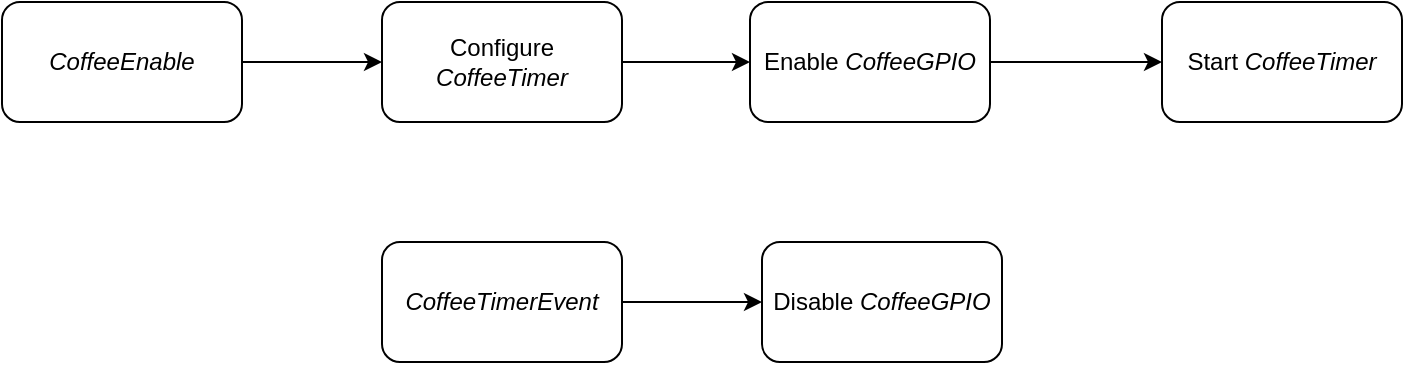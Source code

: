 <mxfile version="28.0.6">
  <diagram name="Page-1" id="EdUZxSViM5mmAhsFV7JK">
    <mxGraphModel dx="1426" dy="769" grid="1" gridSize="10" guides="1" tooltips="1" connect="1" arrows="1" fold="1" page="1" pageScale="1" pageWidth="827" pageHeight="1169" math="0" shadow="0">
      <root>
        <mxCell id="0" />
        <mxCell id="1" parent="0" />
        <mxCell id="LlZvey0kFOv91ECXvhCl-6" value="" style="edgeStyle=orthogonalEdgeStyle;rounded=0;orthogonalLoop=1;jettySize=auto;html=1;" edge="1" parent="1" source="LlZvey0kFOv91ECXvhCl-1" target="LlZvey0kFOv91ECXvhCl-3">
          <mxGeometry relative="1" as="geometry" />
        </mxCell>
        <mxCell id="LlZvey0kFOv91ECXvhCl-1" value="&lt;i&gt;CoffeeEnable&lt;/i&gt;" style="rounded=1;whiteSpace=wrap;html=1;" vertex="1" parent="1">
          <mxGeometry x="40" y="240" width="120" height="60" as="geometry" />
        </mxCell>
        <mxCell id="LlZvey0kFOv91ECXvhCl-10" value="" style="edgeStyle=orthogonalEdgeStyle;rounded=0;orthogonalLoop=1;jettySize=auto;html=1;" edge="1" parent="1" source="LlZvey0kFOv91ECXvhCl-2" target="LlZvey0kFOv91ECXvhCl-9">
          <mxGeometry relative="1" as="geometry" />
        </mxCell>
        <mxCell id="LlZvey0kFOv91ECXvhCl-2" value="&lt;i&gt;CoffeeTimerEvent&lt;/i&gt;" style="rounded=1;whiteSpace=wrap;html=1;" vertex="1" parent="1">
          <mxGeometry x="230" y="360" width="120" height="60" as="geometry" />
        </mxCell>
        <mxCell id="LlZvey0kFOv91ECXvhCl-7" value="" style="edgeStyle=orthogonalEdgeStyle;rounded=0;orthogonalLoop=1;jettySize=auto;html=1;" edge="1" parent="1" source="LlZvey0kFOv91ECXvhCl-3" target="LlZvey0kFOv91ECXvhCl-4">
          <mxGeometry relative="1" as="geometry" />
        </mxCell>
        <mxCell id="LlZvey0kFOv91ECXvhCl-3" value="Configure &lt;i&gt;CoffeeTimer&lt;/i&gt;" style="rounded=1;whiteSpace=wrap;html=1;" vertex="1" parent="1">
          <mxGeometry x="230" y="240" width="120" height="60" as="geometry" />
        </mxCell>
        <mxCell id="LlZvey0kFOv91ECXvhCl-8" value="" style="edgeStyle=orthogonalEdgeStyle;rounded=0;orthogonalLoop=1;jettySize=auto;html=1;" edge="1" parent="1" source="LlZvey0kFOv91ECXvhCl-4" target="LlZvey0kFOv91ECXvhCl-5">
          <mxGeometry relative="1" as="geometry" />
        </mxCell>
        <mxCell id="LlZvey0kFOv91ECXvhCl-4" value="Enable &lt;i&gt;CoffeeGPIO&lt;/i&gt;" style="rounded=1;whiteSpace=wrap;html=1;" vertex="1" parent="1">
          <mxGeometry x="414" y="240" width="120" height="60" as="geometry" />
        </mxCell>
        <mxCell id="LlZvey0kFOv91ECXvhCl-5" value="Start &lt;i&gt;CoffeeTimer&lt;/i&gt;" style="rounded=1;whiteSpace=wrap;html=1;" vertex="1" parent="1">
          <mxGeometry x="620" y="240" width="120" height="60" as="geometry" />
        </mxCell>
        <mxCell id="LlZvey0kFOv91ECXvhCl-9" value="Disable &lt;i&gt;CoffeeGPIO&lt;/i&gt;" style="whiteSpace=wrap;html=1;rounded=1;" vertex="1" parent="1">
          <mxGeometry x="420" y="360" width="120" height="60" as="geometry" />
        </mxCell>
      </root>
    </mxGraphModel>
  </diagram>
</mxfile>
